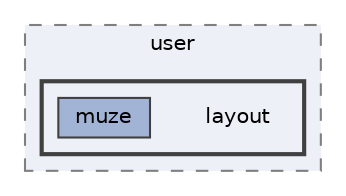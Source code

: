 digraph "resources/views/backend/subdomain/user/layout"
{
 // LATEX_PDF_SIZE
  bgcolor="transparent";
  edge [fontname=Helvetica,fontsize=10,labelfontname=Helvetica,labelfontsize=10];
  node [fontname=Helvetica,fontsize=10,shape=box,height=0.2,width=0.4];
  compound=true
  subgraph clusterdir_5e8d22e675300da5ab7f53aeda9e2ae4 {
    graph [ bgcolor="#edf0f7", pencolor="grey50", label="user", fontname=Helvetica,fontsize=10 style="filled,dashed", URL="dir_5e8d22e675300da5ab7f53aeda9e2ae4.html",tooltip=""]
  subgraph clusterdir_51c9bb3dfffc189504fa2fc9d3dc060b {
    graph [ bgcolor="#edf0f7", pencolor="grey25", label="", fontname=Helvetica,fontsize=10 style="filled,bold", URL="dir_51c9bb3dfffc189504fa2fc9d3dc060b.html",tooltip=""]
    dir_51c9bb3dfffc189504fa2fc9d3dc060b [shape=plaintext, label="layout"];
  dir_61d9a8974b03ff5756c26329a65279fa [label="muze", fillcolor="#a2b4d6", color="grey25", style="filled", URL="dir_61d9a8974b03ff5756c26329a65279fa.html",tooltip=""];
  }
  }
}
